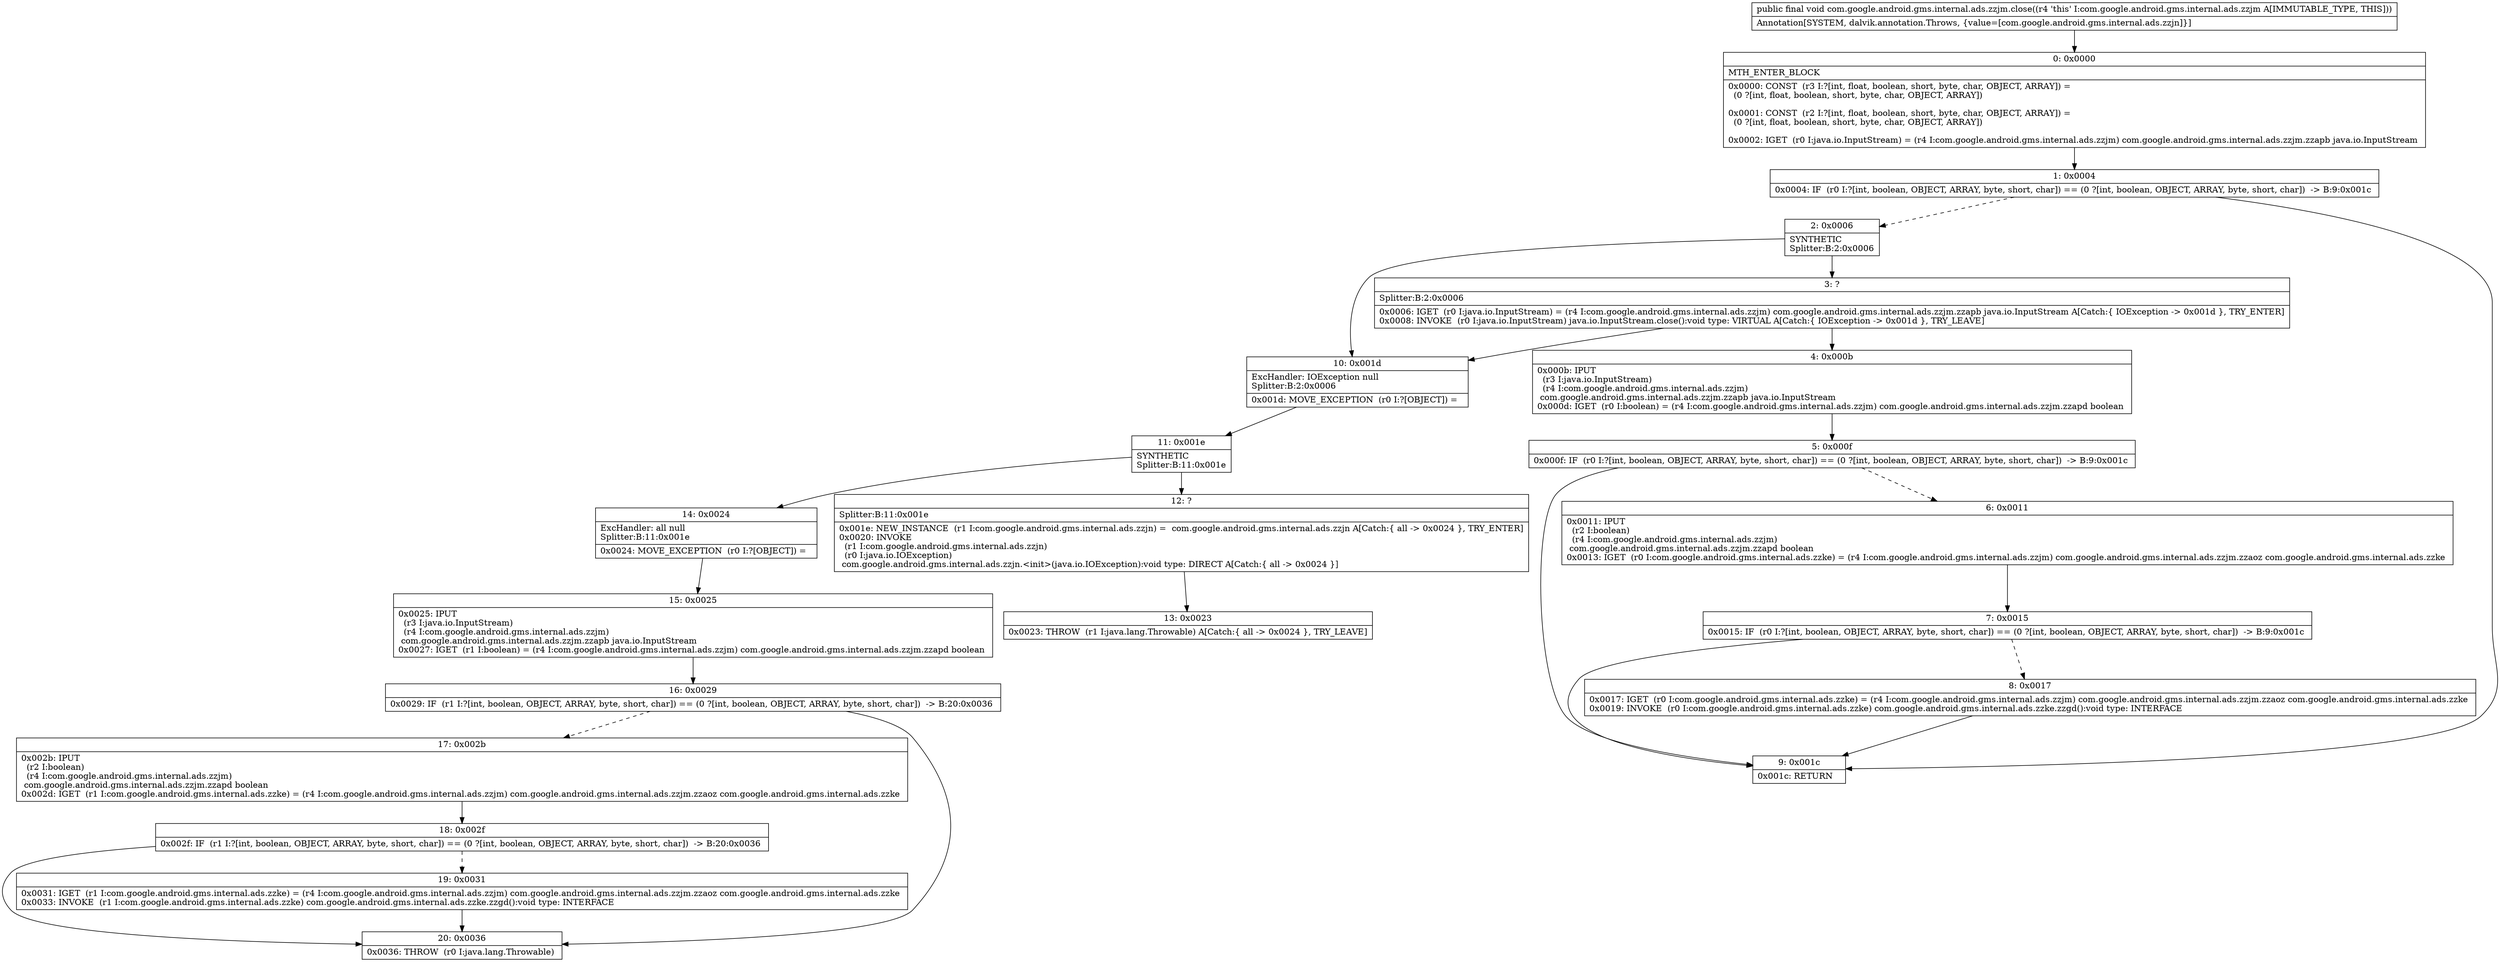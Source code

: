 digraph "CFG forcom.google.android.gms.internal.ads.zzjm.close()V" {
Node_0 [shape=record,label="{0\:\ 0x0000|MTH_ENTER_BLOCK\l|0x0000: CONST  (r3 I:?[int, float, boolean, short, byte, char, OBJECT, ARRAY]) = \l  (0 ?[int, float, boolean, short, byte, char, OBJECT, ARRAY])\l \l0x0001: CONST  (r2 I:?[int, float, boolean, short, byte, char, OBJECT, ARRAY]) = \l  (0 ?[int, float, boolean, short, byte, char, OBJECT, ARRAY])\l \l0x0002: IGET  (r0 I:java.io.InputStream) = (r4 I:com.google.android.gms.internal.ads.zzjm) com.google.android.gms.internal.ads.zzjm.zzapb java.io.InputStream \l}"];
Node_1 [shape=record,label="{1\:\ 0x0004|0x0004: IF  (r0 I:?[int, boolean, OBJECT, ARRAY, byte, short, char]) == (0 ?[int, boolean, OBJECT, ARRAY, byte, short, char])  \-\> B:9:0x001c \l}"];
Node_2 [shape=record,label="{2\:\ 0x0006|SYNTHETIC\lSplitter:B:2:0x0006\l}"];
Node_3 [shape=record,label="{3\:\ ?|Splitter:B:2:0x0006\l|0x0006: IGET  (r0 I:java.io.InputStream) = (r4 I:com.google.android.gms.internal.ads.zzjm) com.google.android.gms.internal.ads.zzjm.zzapb java.io.InputStream A[Catch:\{ IOException \-\> 0x001d \}, TRY_ENTER]\l0x0008: INVOKE  (r0 I:java.io.InputStream) java.io.InputStream.close():void type: VIRTUAL A[Catch:\{ IOException \-\> 0x001d \}, TRY_LEAVE]\l}"];
Node_4 [shape=record,label="{4\:\ 0x000b|0x000b: IPUT  \l  (r3 I:java.io.InputStream)\l  (r4 I:com.google.android.gms.internal.ads.zzjm)\l com.google.android.gms.internal.ads.zzjm.zzapb java.io.InputStream \l0x000d: IGET  (r0 I:boolean) = (r4 I:com.google.android.gms.internal.ads.zzjm) com.google.android.gms.internal.ads.zzjm.zzapd boolean \l}"];
Node_5 [shape=record,label="{5\:\ 0x000f|0x000f: IF  (r0 I:?[int, boolean, OBJECT, ARRAY, byte, short, char]) == (0 ?[int, boolean, OBJECT, ARRAY, byte, short, char])  \-\> B:9:0x001c \l}"];
Node_6 [shape=record,label="{6\:\ 0x0011|0x0011: IPUT  \l  (r2 I:boolean)\l  (r4 I:com.google.android.gms.internal.ads.zzjm)\l com.google.android.gms.internal.ads.zzjm.zzapd boolean \l0x0013: IGET  (r0 I:com.google.android.gms.internal.ads.zzke) = (r4 I:com.google.android.gms.internal.ads.zzjm) com.google.android.gms.internal.ads.zzjm.zzaoz com.google.android.gms.internal.ads.zzke \l}"];
Node_7 [shape=record,label="{7\:\ 0x0015|0x0015: IF  (r0 I:?[int, boolean, OBJECT, ARRAY, byte, short, char]) == (0 ?[int, boolean, OBJECT, ARRAY, byte, short, char])  \-\> B:9:0x001c \l}"];
Node_8 [shape=record,label="{8\:\ 0x0017|0x0017: IGET  (r0 I:com.google.android.gms.internal.ads.zzke) = (r4 I:com.google.android.gms.internal.ads.zzjm) com.google.android.gms.internal.ads.zzjm.zzaoz com.google.android.gms.internal.ads.zzke \l0x0019: INVOKE  (r0 I:com.google.android.gms.internal.ads.zzke) com.google.android.gms.internal.ads.zzke.zzgd():void type: INTERFACE \l}"];
Node_9 [shape=record,label="{9\:\ 0x001c|0x001c: RETURN   \l}"];
Node_10 [shape=record,label="{10\:\ 0x001d|ExcHandler: IOException null\lSplitter:B:2:0x0006\l|0x001d: MOVE_EXCEPTION  (r0 I:?[OBJECT]) =  \l}"];
Node_11 [shape=record,label="{11\:\ 0x001e|SYNTHETIC\lSplitter:B:11:0x001e\l}"];
Node_12 [shape=record,label="{12\:\ ?|Splitter:B:11:0x001e\l|0x001e: NEW_INSTANCE  (r1 I:com.google.android.gms.internal.ads.zzjn) =  com.google.android.gms.internal.ads.zzjn A[Catch:\{ all \-\> 0x0024 \}, TRY_ENTER]\l0x0020: INVOKE  \l  (r1 I:com.google.android.gms.internal.ads.zzjn)\l  (r0 I:java.io.IOException)\l com.google.android.gms.internal.ads.zzjn.\<init\>(java.io.IOException):void type: DIRECT A[Catch:\{ all \-\> 0x0024 \}]\l}"];
Node_13 [shape=record,label="{13\:\ 0x0023|0x0023: THROW  (r1 I:java.lang.Throwable) A[Catch:\{ all \-\> 0x0024 \}, TRY_LEAVE]\l}"];
Node_14 [shape=record,label="{14\:\ 0x0024|ExcHandler: all null\lSplitter:B:11:0x001e\l|0x0024: MOVE_EXCEPTION  (r0 I:?[OBJECT]) =  \l}"];
Node_15 [shape=record,label="{15\:\ 0x0025|0x0025: IPUT  \l  (r3 I:java.io.InputStream)\l  (r4 I:com.google.android.gms.internal.ads.zzjm)\l com.google.android.gms.internal.ads.zzjm.zzapb java.io.InputStream \l0x0027: IGET  (r1 I:boolean) = (r4 I:com.google.android.gms.internal.ads.zzjm) com.google.android.gms.internal.ads.zzjm.zzapd boolean \l}"];
Node_16 [shape=record,label="{16\:\ 0x0029|0x0029: IF  (r1 I:?[int, boolean, OBJECT, ARRAY, byte, short, char]) == (0 ?[int, boolean, OBJECT, ARRAY, byte, short, char])  \-\> B:20:0x0036 \l}"];
Node_17 [shape=record,label="{17\:\ 0x002b|0x002b: IPUT  \l  (r2 I:boolean)\l  (r4 I:com.google.android.gms.internal.ads.zzjm)\l com.google.android.gms.internal.ads.zzjm.zzapd boolean \l0x002d: IGET  (r1 I:com.google.android.gms.internal.ads.zzke) = (r4 I:com.google.android.gms.internal.ads.zzjm) com.google.android.gms.internal.ads.zzjm.zzaoz com.google.android.gms.internal.ads.zzke \l}"];
Node_18 [shape=record,label="{18\:\ 0x002f|0x002f: IF  (r1 I:?[int, boolean, OBJECT, ARRAY, byte, short, char]) == (0 ?[int, boolean, OBJECT, ARRAY, byte, short, char])  \-\> B:20:0x0036 \l}"];
Node_19 [shape=record,label="{19\:\ 0x0031|0x0031: IGET  (r1 I:com.google.android.gms.internal.ads.zzke) = (r4 I:com.google.android.gms.internal.ads.zzjm) com.google.android.gms.internal.ads.zzjm.zzaoz com.google.android.gms.internal.ads.zzke \l0x0033: INVOKE  (r1 I:com.google.android.gms.internal.ads.zzke) com.google.android.gms.internal.ads.zzke.zzgd():void type: INTERFACE \l}"];
Node_20 [shape=record,label="{20\:\ 0x0036|0x0036: THROW  (r0 I:java.lang.Throwable) \l}"];
MethodNode[shape=record,label="{public final void com.google.android.gms.internal.ads.zzjm.close((r4 'this' I:com.google.android.gms.internal.ads.zzjm A[IMMUTABLE_TYPE, THIS]))  | Annotation[SYSTEM, dalvik.annotation.Throws, \{value=[com.google.android.gms.internal.ads.zzjn]\}]\l}"];
MethodNode -> Node_0;
Node_0 -> Node_1;
Node_1 -> Node_2[style=dashed];
Node_1 -> Node_9;
Node_2 -> Node_3;
Node_2 -> Node_10;
Node_3 -> Node_4;
Node_3 -> Node_10;
Node_4 -> Node_5;
Node_5 -> Node_6[style=dashed];
Node_5 -> Node_9;
Node_6 -> Node_7;
Node_7 -> Node_8[style=dashed];
Node_7 -> Node_9;
Node_8 -> Node_9;
Node_10 -> Node_11;
Node_11 -> Node_12;
Node_11 -> Node_14;
Node_12 -> Node_13;
Node_14 -> Node_15;
Node_15 -> Node_16;
Node_16 -> Node_17[style=dashed];
Node_16 -> Node_20;
Node_17 -> Node_18;
Node_18 -> Node_19[style=dashed];
Node_18 -> Node_20;
Node_19 -> Node_20;
}

